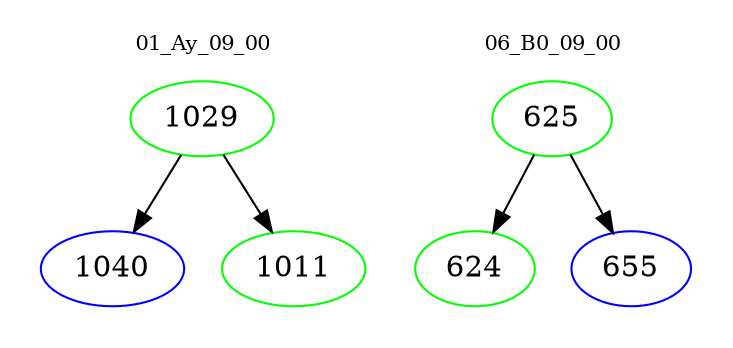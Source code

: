 digraph{
subgraph cluster_0 {
color = white
label = "01_Ay_09_00";
fontsize=10;
T0_1029 [label="1029", color="green"]
T0_1029 -> T0_1040 [color="black"]
T0_1040 [label="1040", color="blue"]
T0_1029 -> T0_1011 [color="black"]
T0_1011 [label="1011", color="green"]
}
subgraph cluster_1 {
color = white
label = "06_B0_09_00";
fontsize=10;
T1_625 [label="625", color="green"]
T1_625 -> T1_624 [color="black"]
T1_624 [label="624", color="green"]
T1_625 -> T1_655 [color="black"]
T1_655 [label="655", color="blue"]
}
}
